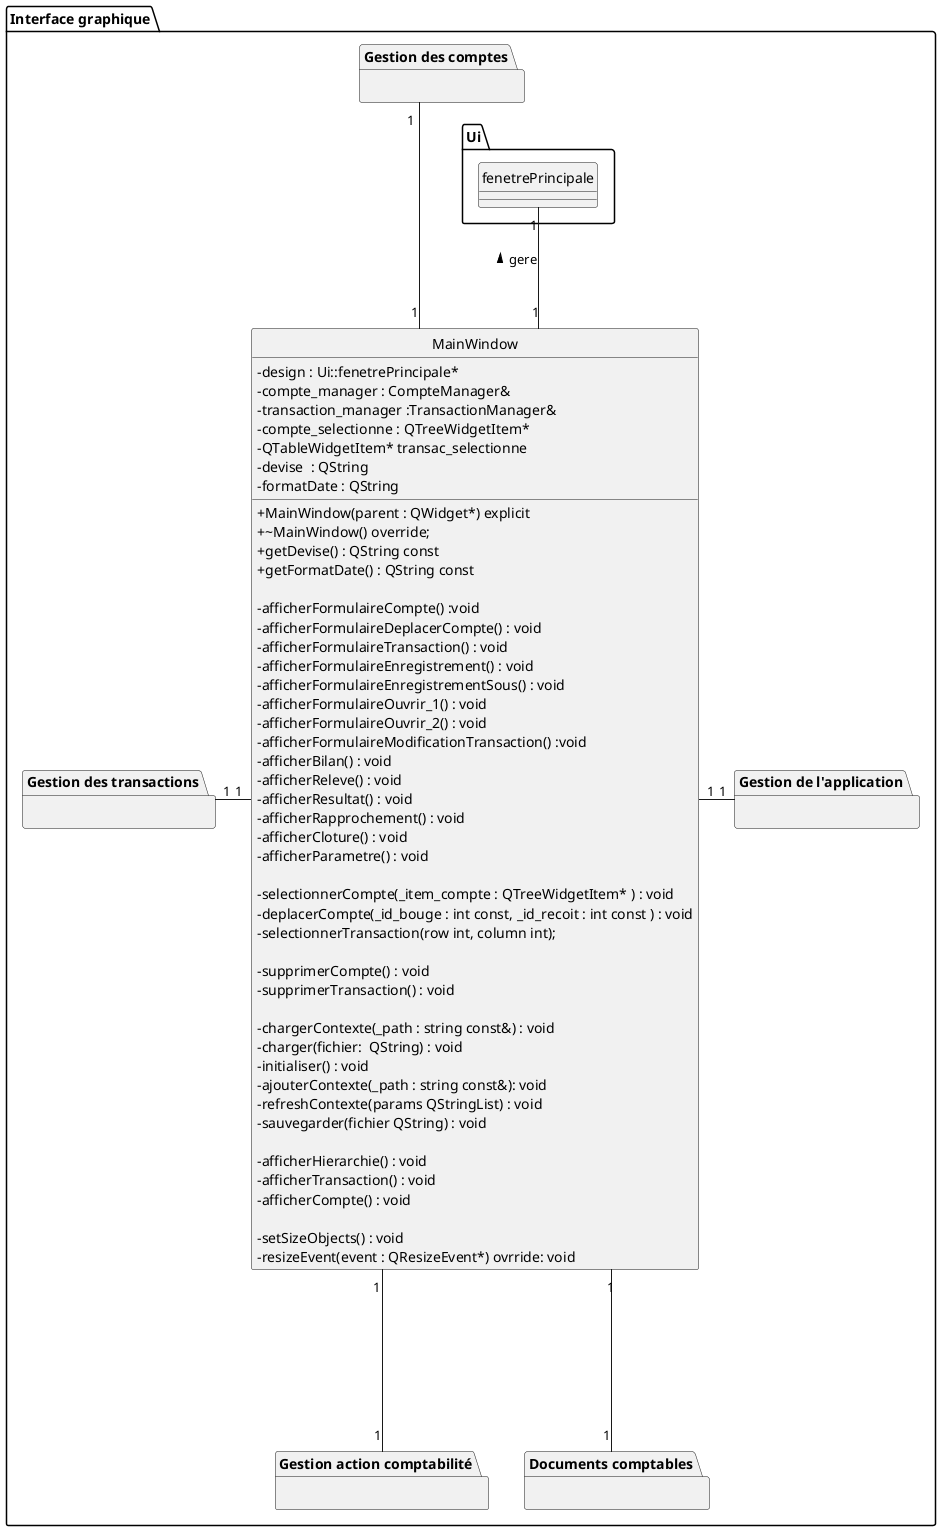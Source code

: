 @startuml
hide circle
skinparam linetype ortho
skinparam classAttributeIconSize 0


package "Interface graphique"{
  class MainWindow{
      + MainWindow(parent : QWidget*) explicit
      + ~MainWindow() override;
      + getDevise() : QString const
      + getFormatDate() : QString const

      - afficherFormulaireCompte() :void
      - afficherFormulaireDeplacerCompte() : void
      - afficherFormulaireTransaction() : void
      - afficherFormulaireEnregistrement() : void
      - afficherFormulaireEnregistrementSous() : void
      - afficherFormulaireOuvrir_1() : void
      - afficherFormulaireOuvrir_2() : void
      - afficherFormulaireModificationTransaction() :void
      - afficherBilan() : void
      - afficherReleve() : void
      - afficherResultat() : void
      - afficherRapprochement() : void
      - afficherCloture() : void
      - afficherParametre() : void

      - selectionnerCompte(_item_compte : QTreeWidgetItem* ) : void
      - deplacerCompte(_id_bouge : int const, _id_recoit : int const ) : void
      - selectionnerTransaction(row int, column int);

      - supprimerCompte() : void
      - supprimerTransaction() : void

      - chargerContexte(_path : string const&) : void
      - charger(fichier:  QString) : void
      - initialiser() : void
      - ajouterContexte(_path : string const&): void
      - refreshContexte(params QStringList) : void
      - sauvegarder(fichier QString) : void

      - afficherHierarchie() : void
      - afficherTransaction() : void
      - afficherCompte() : void

      - setSizeObjects() : void
      - resizeEvent(event : QResizeEvent*) ovrride: void

      - design : Ui::fenetrePrincipale*
      - compte_manager : CompteManager&
      -  transaction_manager :TransactionManager&
      -  compte_selectionne : QTreeWidgetItem*
      - QTableWidgetItem* transac_selectionne
      - devise  : QString
      - formatDate : QString
  }

namespace Ui{
    class fenetrePrincipale{}

}
  package "Gestion des transactions"{}

  package "Gestion des comptes"{}

  package "Gestion de l'application"{}

  package "Gestion action comptabilité"{}

  package "Documents comptables"{}


    "Gestion des comptes" "1"----"1" MainWindow
    "Gestion des transactions" "1  "  -"  1" MainWindow

    MainWindow "1  "-right- "  1"  "Gestion de l'application"
    MainWindow "1"----"1" "Documents comptables"
    MainWindow "1"----"1" "Gestion action comptabilité"
    Ui.fenetrePrincipale "1" --- "1" MainWindow :< gere


}


@enduml
